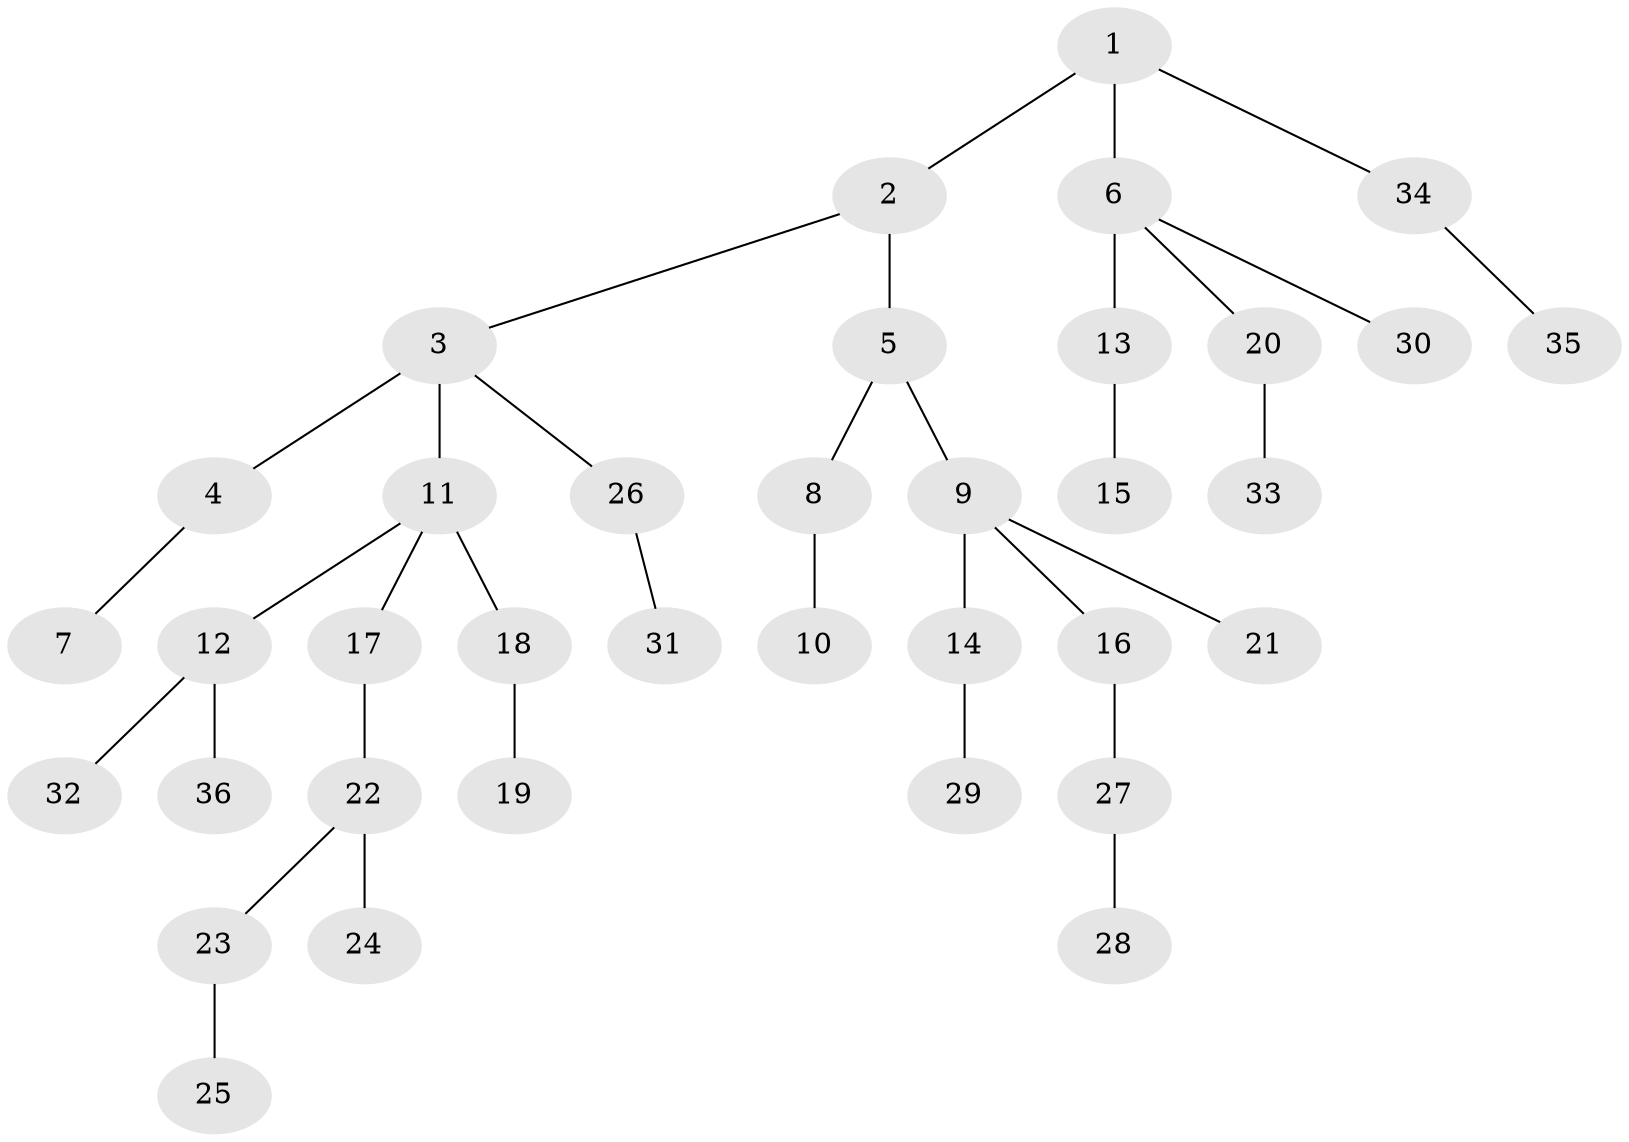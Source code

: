 // original degree distribution, {4: 0.08823529411764706, 6: 0.014705882352941176, 1: 0.5147058823529411, 3: 0.16176470588235295, 2: 0.19117647058823528, 5: 0.029411764705882353}
// Generated by graph-tools (version 1.1) at 2025/36/03/09/25 02:36:35]
// undirected, 36 vertices, 35 edges
graph export_dot {
graph [start="1"]
  node [color=gray90,style=filled];
  1;
  2;
  3;
  4;
  5;
  6;
  7;
  8;
  9;
  10;
  11;
  12;
  13;
  14;
  15;
  16;
  17;
  18;
  19;
  20;
  21;
  22;
  23;
  24;
  25;
  26;
  27;
  28;
  29;
  30;
  31;
  32;
  33;
  34;
  35;
  36;
  1 -- 2 [weight=1.0];
  1 -- 6 [weight=1.0];
  1 -- 34 [weight=1.0];
  2 -- 3 [weight=1.0];
  2 -- 5 [weight=1.0];
  3 -- 4 [weight=1.0];
  3 -- 11 [weight=2.0];
  3 -- 26 [weight=1.0];
  4 -- 7 [weight=1.0];
  5 -- 8 [weight=1.0];
  5 -- 9 [weight=1.0];
  6 -- 13 [weight=3.0];
  6 -- 20 [weight=1.0];
  6 -- 30 [weight=1.0];
  8 -- 10 [weight=1.0];
  9 -- 14 [weight=1.0];
  9 -- 16 [weight=1.0];
  9 -- 21 [weight=1.0];
  11 -- 12 [weight=1.0];
  11 -- 17 [weight=1.0];
  11 -- 18 [weight=1.0];
  12 -- 32 [weight=1.0];
  12 -- 36 [weight=1.0];
  13 -- 15 [weight=1.0];
  14 -- 29 [weight=1.0];
  16 -- 27 [weight=2.0];
  17 -- 22 [weight=1.0];
  18 -- 19 [weight=1.0];
  20 -- 33 [weight=1.0];
  22 -- 23 [weight=1.0];
  22 -- 24 [weight=2.0];
  23 -- 25 [weight=1.0];
  26 -- 31 [weight=1.0];
  27 -- 28 [weight=1.0];
  34 -- 35 [weight=1.0];
}
